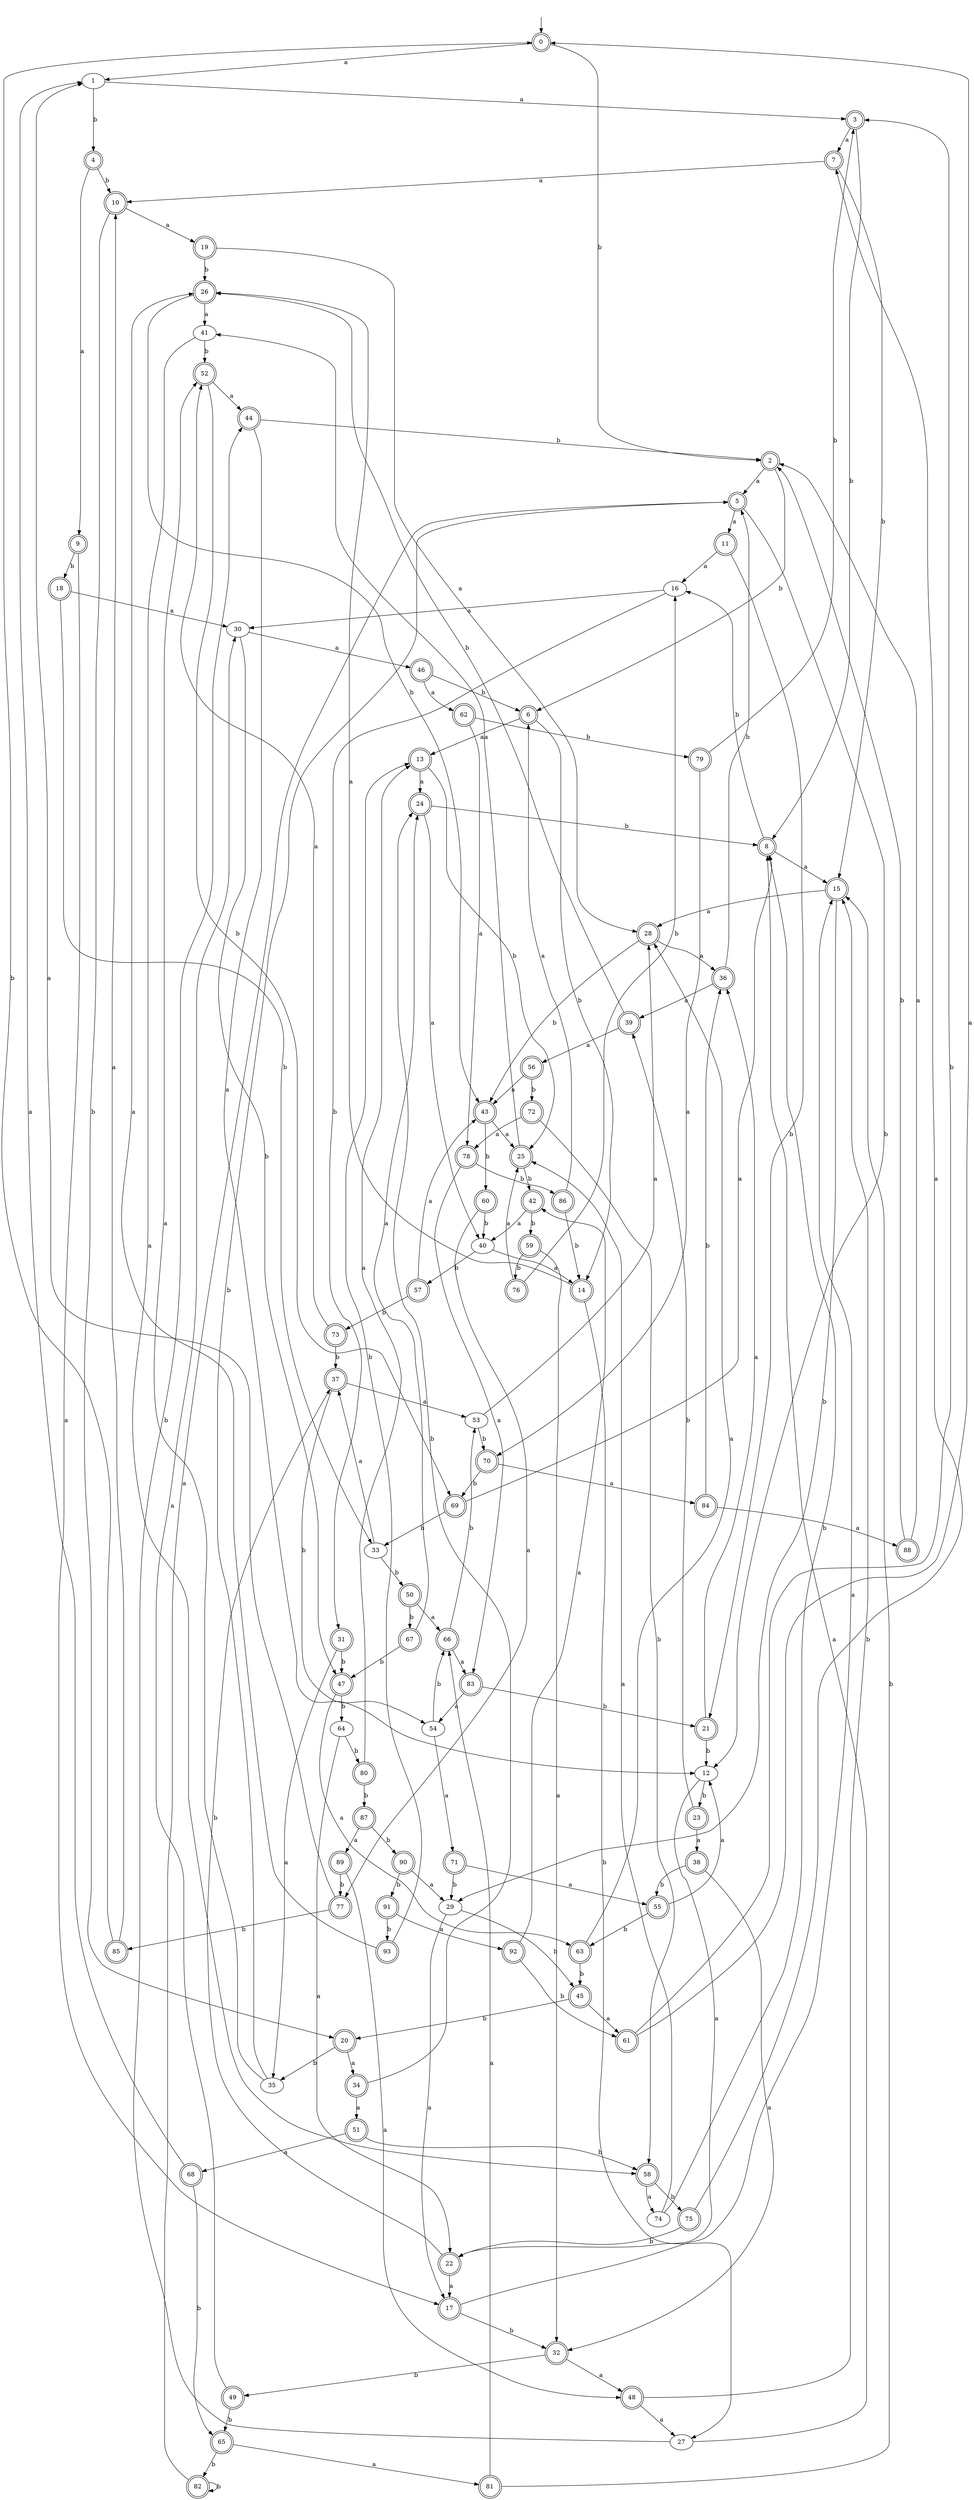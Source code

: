 digraph RandomDFA {
  __start0 [label="", shape=none];
  __start0 -> 0 [label=""];
  0 [shape=circle] [shape=doublecircle]
  0 -> 1 [label="a"]
  0 -> 2 [label="b"]
  1
  1 -> 3 [label="a"]
  1 -> 4 [label="b"]
  2 [shape=doublecircle]
  2 -> 5 [label="a"]
  2 -> 6 [label="b"]
  3 [shape=doublecircle]
  3 -> 7 [label="a"]
  3 -> 8 [label="b"]
  4 [shape=doublecircle]
  4 -> 9 [label="a"]
  4 -> 10 [label="b"]
  5 [shape=doublecircle]
  5 -> 11 [label="a"]
  5 -> 12 [label="b"]
  6 [shape=doublecircle]
  6 -> 13 [label="a"]
  6 -> 14 [label="b"]
  7 [shape=doublecircle]
  7 -> 10 [label="a"]
  7 -> 15 [label="b"]
  8 [shape=doublecircle]
  8 -> 15 [label="a"]
  8 -> 16 [label="b"]
  9 [shape=doublecircle]
  9 -> 17 [label="a"]
  9 -> 18 [label="b"]
  10 [shape=doublecircle]
  10 -> 19 [label="a"]
  10 -> 20 [label="b"]
  11 [shape=doublecircle]
  11 -> 16 [label="a"]
  11 -> 21 [label="b"]
  12
  12 -> 22 [label="a"]
  12 -> 23 [label="b"]
  13 [shape=doublecircle]
  13 -> 24 [label="a"]
  13 -> 25 [label="b"]
  14 [shape=doublecircle]
  14 -> 26 [label="a"]
  14 -> 27 [label="b"]
  15 [shape=doublecircle]
  15 -> 28 [label="a"]
  15 -> 29 [label="b"]
  16
  16 -> 30 [label="a"]
  16 -> 31 [label="b"]
  17 [shape=doublecircle]
  17 -> 15 [label="a"]
  17 -> 32 [label="b"]
  18 [shape=doublecircle]
  18 -> 30 [label="a"]
  18 -> 33 [label="b"]
  19 [shape=doublecircle]
  19 -> 28 [label="a"]
  19 -> 26 [label="b"]
  20 [shape=doublecircle]
  20 -> 34 [label="a"]
  20 -> 35 [label="b"]
  21 [shape=doublecircle]
  21 -> 36 [label="a"]
  21 -> 12 [label="b"]
  22 [shape=doublecircle]
  22 -> 17 [label="a"]
  22 -> 37 [label="b"]
  23 [shape=doublecircle]
  23 -> 38 [label="a"]
  23 -> 39 [label="b"]
  24 [shape=doublecircle]
  24 -> 40 [label="a"]
  24 -> 8 [label="b"]
  25 [shape=doublecircle]
  25 -> 41 [label="a"]
  25 -> 42 [label="b"]
  26 [shape=doublecircle]
  26 -> 41 [label="a"]
  26 -> 43 [label="b"]
  27
  27 -> 8 [label="a"]
  27 -> 44 [label="b"]
  28 [shape=doublecircle]
  28 -> 36 [label="a"]
  28 -> 43 [label="b"]
  29
  29 -> 17 [label="a"]
  29 -> 45 [label="b"]
  30
  30 -> 46 [label="a"]
  30 -> 47 [label="b"]
  31 [shape=doublecircle]
  31 -> 35 [label="a"]
  31 -> 47 [label="b"]
  32 [shape=doublecircle]
  32 -> 48 [label="a"]
  32 -> 49 [label="b"]
  33
  33 -> 37 [label="a"]
  33 -> 50 [label="b"]
  34 [shape=doublecircle]
  34 -> 51 [label="a"]
  34 -> 24 [label="b"]
  35
  35 -> 52 [label="a"]
  35 -> 5 [label="b"]
  36 [shape=doublecircle]
  36 -> 39 [label="a"]
  36 -> 5 [label="b"]
  37 [shape=doublecircle]
  37 -> 53 [label="a"]
  37 -> 54 [label="b"]
  38 [shape=doublecircle]
  38 -> 32 [label="a"]
  38 -> 55 [label="b"]
  39 [shape=doublecircle]
  39 -> 56 [label="a"]
  39 -> 26 [label="b"]
  40
  40 -> 14 [label="a"]
  40 -> 57 [label="b"]
  41
  41 -> 58 [label="a"]
  41 -> 52 [label="b"]
  42 [shape=doublecircle]
  42 -> 40 [label="a"]
  42 -> 59 [label="b"]
  43 [shape=doublecircle]
  43 -> 25 [label="a"]
  43 -> 60 [label="b"]
  44 [shape=doublecircle]
  44 -> 12 [label="a"]
  44 -> 2 [label="b"]
  45 [shape=doublecircle]
  45 -> 61 [label="a"]
  45 -> 20 [label="b"]
  46 [shape=doublecircle]
  46 -> 62 [label="a"]
  46 -> 6 [label="b"]
  47 [shape=doublecircle]
  47 -> 63 [label="a"]
  47 -> 64 [label="b"]
  48 [shape=doublecircle]
  48 -> 27 [label="a"]
  48 -> 15 [label="b"]
  49 [shape=doublecircle]
  49 -> 30 [label="a"]
  49 -> 65 [label="b"]
  50 [shape=doublecircle]
  50 -> 66 [label="a"]
  50 -> 67 [label="b"]
  51 [shape=doublecircle]
  51 -> 68 [label="a"]
  51 -> 58 [label="b"]
  52 [shape=doublecircle]
  52 -> 44 [label="a"]
  52 -> 69 [label="b"]
  53
  53 -> 28 [label="a"]
  53 -> 70 [label="b"]
  54
  54 -> 71 [label="a"]
  54 -> 66 [label="b"]
  55 [shape=doublecircle]
  55 -> 12 [label="a"]
  55 -> 63 [label="b"]
  56 [shape=doublecircle]
  56 -> 43 [label="a"]
  56 -> 72 [label="b"]
  57 [shape=doublecircle]
  57 -> 43 [label="a"]
  57 -> 73 [label="b"]
  58 [shape=doublecircle]
  58 -> 74 [label="a"]
  58 -> 75 [label="b"]
  59 [shape=doublecircle]
  59 -> 32 [label="a"]
  59 -> 76 [label="b"]
  60 [shape=doublecircle]
  60 -> 77 [label="a"]
  60 -> 40 [label="b"]
  61 [shape=doublecircle]
  61 -> 0 [label="a"]
  61 -> 3 [label="b"]
  62 [shape=doublecircle]
  62 -> 78 [label="a"]
  62 -> 79 [label="b"]
  63 [shape=doublecircle]
  63 -> 28 [label="a"]
  63 -> 45 [label="b"]
  64
  64 -> 22 [label="a"]
  64 -> 80 [label="b"]
  65 [shape=doublecircle]
  65 -> 81 [label="a"]
  65 -> 82 [label="b"]
  66 [shape=doublecircle]
  66 -> 83 [label="a"]
  66 -> 53 [label="b"]
  67 [shape=doublecircle]
  67 -> 24 [label="a"]
  67 -> 47 [label="b"]
  68 [shape=doublecircle]
  68 -> 1 [label="a"]
  68 -> 65 [label="b"]
  69 [shape=doublecircle]
  69 -> 8 [label="a"]
  69 -> 33 [label="b"]
  70 [shape=doublecircle]
  70 -> 84 [label="a"]
  70 -> 69 [label="b"]
  71 [shape=doublecircle]
  71 -> 55 [label="a"]
  71 -> 29 [label="b"]
  72 [shape=doublecircle]
  72 -> 78 [label="a"]
  72 -> 58 [label="b"]
  73 [shape=doublecircle]
  73 -> 52 [label="a"]
  73 -> 37 [label="b"]
  74
  74 -> 25 [label="a"]
  74 -> 8 [label="b"]
  75 [shape=doublecircle]
  75 -> 7 [label="a"]
  75 -> 22 [label="b"]
  76 [shape=doublecircle]
  76 -> 25 [label="a"]
  76 -> 16 [label="b"]
  77 [shape=doublecircle]
  77 -> 1 [label="a"]
  77 -> 85 [label="b"]
  78 [shape=doublecircle]
  78 -> 83 [label="a"]
  78 -> 86 [label="b"]
  79 [shape=doublecircle]
  79 -> 70 [label="a"]
  79 -> 3 [label="b"]
  80 [shape=doublecircle]
  80 -> 13 [label="a"]
  80 -> 87 [label="b"]
  81 [shape=doublecircle]
  81 -> 66 [label="a"]
  81 -> 15 [label="b"]
  82 [shape=doublecircle]
  82 -> 5 [label="a"]
  82 -> 82 [label="b"]
  83 [shape=doublecircle]
  83 -> 54 [label="a"]
  83 -> 21 [label="b"]
  84 [shape=doublecircle]
  84 -> 88 [label="a"]
  84 -> 36 [label="b"]
  85 [shape=doublecircle]
  85 -> 10 [label="a"]
  85 -> 0 [label="b"]
  86 [shape=doublecircle]
  86 -> 6 [label="a"]
  86 -> 14 [label="b"]
  87 [shape=doublecircle]
  87 -> 89 [label="a"]
  87 -> 90 [label="b"]
  88 [shape=doublecircle]
  88 -> 2 [label="a"]
  88 -> 2 [label="b"]
  89 [shape=doublecircle]
  89 -> 48 [label="a"]
  89 -> 77 [label="b"]
  90 [shape=doublecircle]
  90 -> 29 [label="a"]
  90 -> 91 [label="b"]
  91 [shape=doublecircle]
  91 -> 92 [label="a"]
  91 -> 93 [label="b"]
  92 [shape=doublecircle]
  92 -> 42 [label="a"]
  92 -> 61 [label="b"]
  93 [shape=doublecircle]
  93 -> 26 [label="a"]
  93 -> 13 [label="b"]
}
